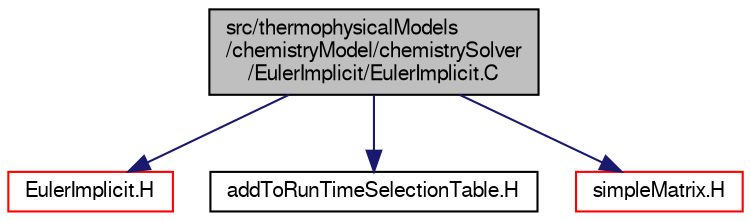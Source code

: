 digraph "src/thermophysicalModels/chemistryModel/chemistrySolver/EulerImplicit/EulerImplicit.C"
{
  bgcolor="transparent";
  edge [fontname="FreeSans",fontsize="10",labelfontname="FreeSans",labelfontsize="10"];
  node [fontname="FreeSans",fontsize="10",shape=record];
  Node0 [label="src/thermophysicalModels\l/chemistryModel/chemistrySolver\l/EulerImplicit/EulerImplicit.C",height=0.2,width=0.4,color="black", fillcolor="grey75", style="filled", fontcolor="black"];
  Node0 -> Node1 [color="midnightblue",fontsize="10",style="solid",fontname="FreeSans"];
  Node1 [label="EulerImplicit.H",height=0.2,width=0.4,color="red",URL="$a15545.html"];
  Node0 -> Node314 [color="midnightblue",fontsize="10",style="solid",fontname="FreeSans"];
  Node314 [label="addToRunTimeSelectionTable.H",height=0.2,width=0.4,color="black",URL="$a09263.html",tooltip="Macros for easy insertion into run-time selection tables. "];
  Node0 -> Node123 [color="midnightblue",fontsize="10",style="solid",fontname="FreeSans"];
  Node123 [label="simpleMatrix.H",height=0.2,width=0.4,color="red",URL="$a11042.html"];
}
